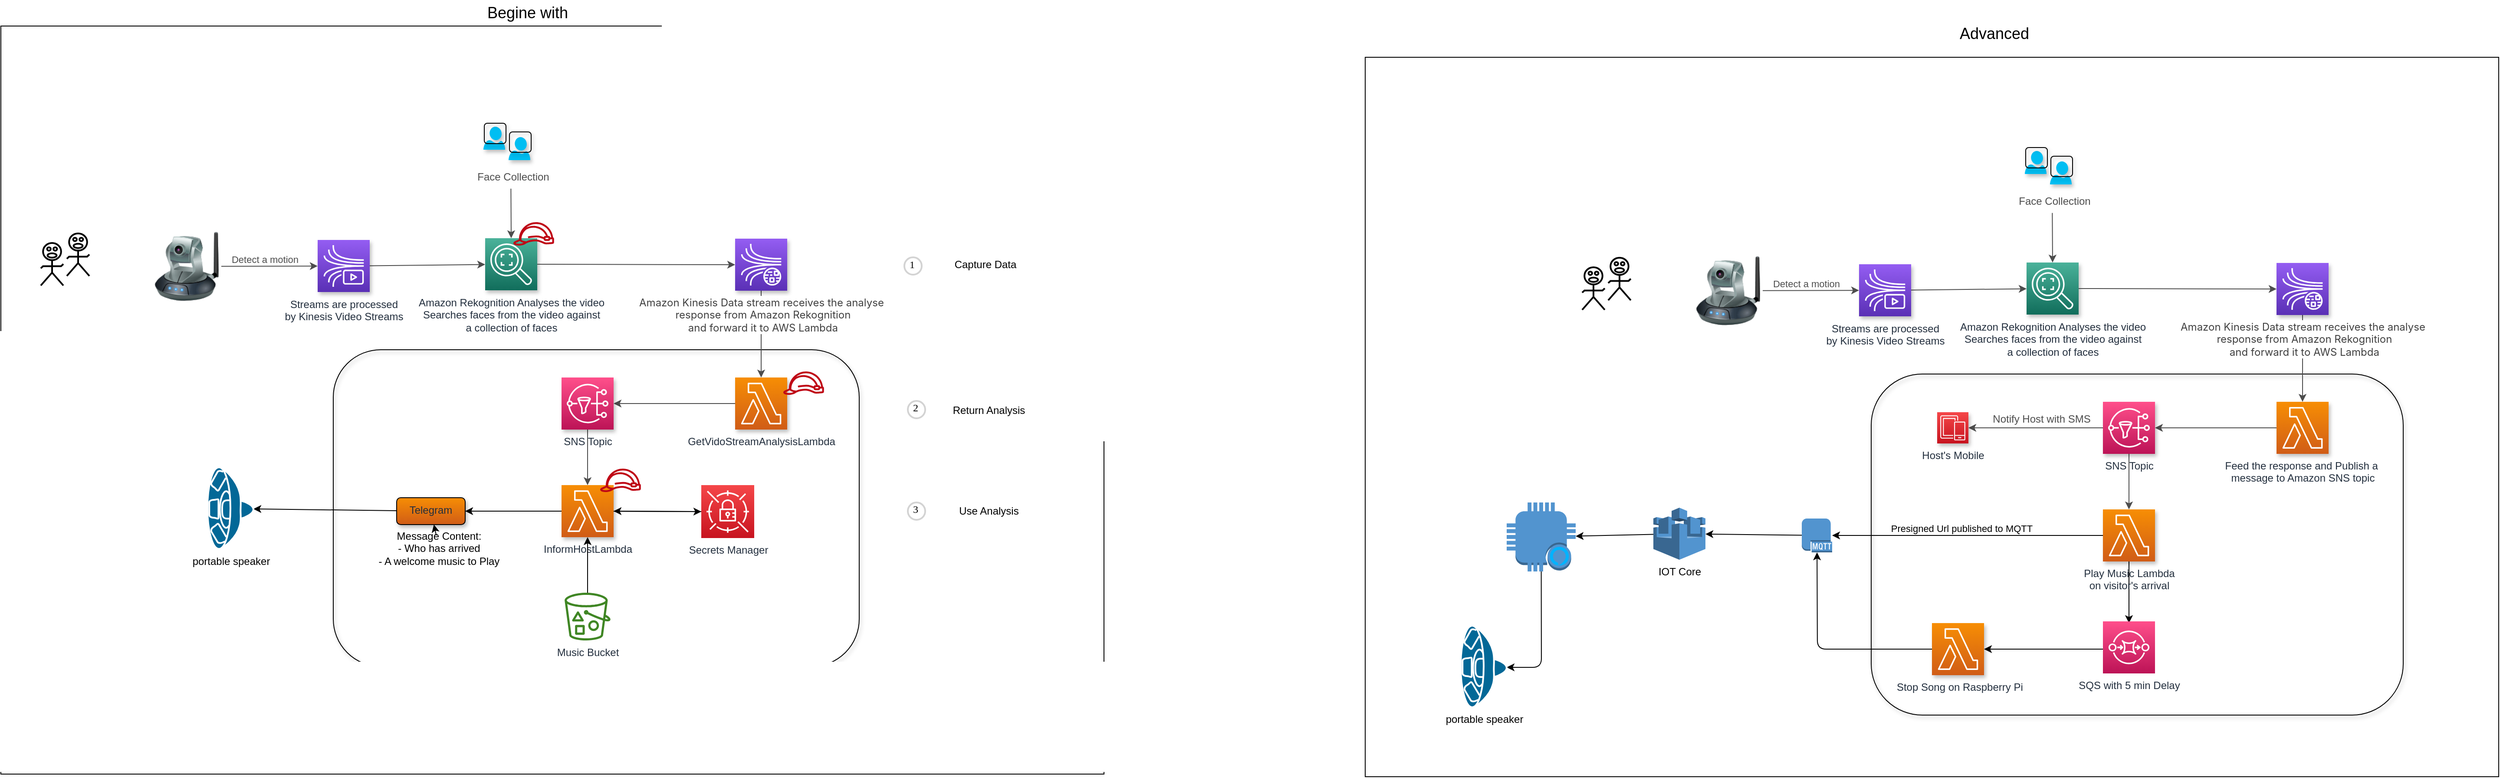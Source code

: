 <mxfile>
    <diagram id="85z3eVl9Vo_y6v-1HVug" name="Page-1">
        <mxGraphModel dx="3807" dy="1510" grid="0" gridSize="10" guides="1" tooltips="1" connect="1" arrows="1" fold="1" page="0" pageScale="1" pageWidth="827" pageHeight="1169" background="#ffffff" math="0" shadow="0">
            <root>
                <mxCell id="0"/>
                <mxCell id="1" parent="0"/>
                <mxCell id="114" value="" style="whiteSpace=wrap;html=1;strokeColor=#000000;fontColor=none;fillColor=none;" parent="1" vertex="1">
                    <mxGeometry x="1558" y="-86" width="1306" height="829" as="geometry"/>
                </mxCell>
                <mxCell id="113" value="" style="whiteSpace=wrap;html=1;strokeColor=#000000;fontColor=none;fillColor=none;" parent="1" vertex="1">
                    <mxGeometry x="-14" y="-122" width="1271" height="862" as="geometry"/>
                </mxCell>
                <mxCell id="32" value="" style="whiteSpace=wrap;html=1;rounded=1;shadow=1;labelBackgroundColor=none;sketch=0;strokeColor=#000000;fontSize=12;fontColor=#000000;fillColor=none;" parent="1" vertex="1">
                    <mxGeometry x="369" y="251" width="606" height="365" as="geometry"/>
                </mxCell>
                <mxCell id="19" style="edgeStyle=none;html=1;strokeColor=#4D4D4D;" parent="1" source="2" target="6" edge="1">
                    <mxGeometry relative="1" as="geometry"/>
                </mxCell>
                <mxCell id="26" value="&lt;font color=&quot;#4d4d4d&quot;&gt;Detect a motion&lt;/font&gt;" style="edgeLabel;html=1;align=center;verticalAlign=middle;resizable=0;points=[];labelBackgroundColor=none;" parent="19" vertex="1" connectable="0">
                    <mxGeometry x="-0.321" y="-2" relative="1" as="geometry">
                        <mxPoint x="12" y="-10" as="offset"/>
                    </mxGeometry>
                </mxCell>
                <mxCell id="2" value="" style="image;html=1;image=img/lib/clip_art/networking/Ip_Camera_128x128.png;direction=east;flipV=0;flipH=0;" parent="1" vertex="1">
                    <mxGeometry x="160" y="115" width="80" height="80" as="geometry"/>
                </mxCell>
                <mxCell id="3" value="" style="verticalLabelPosition=bottom;html=1;verticalAlign=top;strokeWidth=2;shape=mxgraph.lean_mapping.verbal;pointerEvents=1;fillColor=none;strokeColor=#000000;" parent="1" vertex="1">
                    <mxGeometry x="62" y="117" width="26" height="49" as="geometry"/>
                </mxCell>
                <mxCell id="4" value="" style="verticalLabelPosition=bottom;html=1;verticalAlign=top;strokeWidth=2;shape=mxgraph.lean_mapping.verbal;pointerEvents=1;fillColor=none;strokeColor=#000000;" parent="1" vertex="1">
                    <mxGeometry x="32" y="128" width="26" height="49" as="geometry"/>
                </mxCell>
                <mxCell id="20" style="edgeStyle=none;html=1;strokeColor=#4D4D4D;" parent="1" source="6" target="7" edge="1">
                    <mxGeometry relative="1" as="geometry"/>
                </mxCell>
                <mxCell id="6" value="Streams are processed&lt;br&gt;by Kinesis Video Streams" style="points=[[0,0,0],[0.25,0,0],[0.5,0,0],[0.75,0,0],[1,0,0],[0,1,0],[0.25,1,0],[0.5,1,0],[0.75,1,0],[1,1,0],[0,0.25,0],[0,0.5,0],[0,0.75,0],[1,0.25,0],[1,0.5,0],[1,0.75,0]];outlineConnect=0;fontColor=#232F3E;gradientColor=#945DF2;gradientDirection=north;fillColor=#5A30B5;strokeColor=#ffffff;dashed=0;verticalLabelPosition=bottom;verticalAlign=top;align=center;html=1;fontSize=12;fontStyle=0;aspect=fixed;shape=mxgraph.aws4.resourceIcon;resIcon=mxgraph.aws4.kinesis_video_streams;shadow=1;" parent="1" vertex="1">
                    <mxGeometry x="351" y="124.5" width="60" height="60" as="geometry"/>
                </mxCell>
                <mxCell id="21" style="edgeStyle=none;html=1;strokeColor=#4D4D4D;exitX=0.477;exitY=1.013;exitDx=0;exitDy=0;exitPerimeter=0;entryX=0.5;entryY=0;entryDx=0;entryDy=0;entryPerimeter=0;" parent="1" source="27" target="7" edge="1">
                    <mxGeometry relative="1" as="geometry">
                        <mxPoint x="641.674" y="154.5" as="targetPoint"/>
                    </mxGeometry>
                </mxCell>
                <mxCell id="7" value="Amazon Rekognition Analyses the video&lt;br&gt;Searches faces from the video against&lt;br&gt;a collection of faces" style="sketch=0;points=[[0,0,0],[0.25,0,0],[0.5,0,0],[0.75,0,0],[1,0,0],[0,1,0],[0.25,1,0],[0.5,1,0],[0.75,1,0],[1,1,0],[0,0.25,0],[0,0.5,0],[0,0.75,0],[1,0.25,0],[1,0.5,0],[1,0.75,0]];outlineConnect=0;fontColor=#232F3E;gradientColor=#4AB29A;gradientDirection=north;fillColor=#116D5B;strokeColor=#ffffff;dashed=0;verticalLabelPosition=bottom;verticalAlign=top;align=center;html=1;fontSize=12;fontStyle=0;aspect=fixed;shape=mxgraph.aws4.resourceIcon;resIcon=mxgraph.aws4.rekognition_2;shadow=1;" parent="1" vertex="1">
                    <mxGeometry x="544" y="122.5" width="60" height="60" as="geometry"/>
                </mxCell>
                <mxCell id="9" value="" style="verticalLabelPosition=bottom;html=1;verticalAlign=top;align=center;strokeColor=none;fillColor=#00BEF2;shape=mxgraph.azure.user;shadow=1;sketch=0;" parent="1" vertex="1">
                    <mxGeometry x="542" y="-6" width="25" height="26.5" as="geometry"/>
                </mxCell>
                <mxCell id="11" value="" style="verticalLabelPosition=bottom;html=1;verticalAlign=top;align=center;strokeColor=none;fillColor=#00BEF2;shape=mxgraph.azure.user;shadow=1;sketch=0;" parent="1" vertex="1">
                    <mxGeometry x="571" y="6" width="25" height="26.5" as="geometry"/>
                </mxCell>
                <mxCell id="12" value="" style="whiteSpace=wrap;html=1;shadow=1;sketch=0;strokeColor=#000000;fillColor=none;rounded=1;" parent="1" vertex="1">
                    <mxGeometry x="543" y="-10" width="25" height="23.5" as="geometry"/>
                </mxCell>
                <mxCell id="13" value="" style="whiteSpace=wrap;html=1;shadow=1;sketch=0;strokeColor=#000000;fillColor=none;rounded=1;" parent="1" vertex="1">
                    <mxGeometry x="572" width="25" height="23.5" as="geometry"/>
                </mxCell>
                <mxCell id="23" style="edgeStyle=none;html=1;strokeColor=#4D4D4D;" parent="1" source="14" target="15" edge="1">
                    <mxGeometry relative="1" as="geometry"/>
                </mxCell>
                <mxCell id="14" value="&lt;span style=&quot;color: rgb(64, 64, 64); font-family: -apple-system, &amp;quot;system-ui&amp;quot;, &amp;quot;Segoe UI&amp;quot;, Roboto, Oxygen-Sans, Ubuntu, Cantarell, &amp;quot;Helvetica Neue&amp;quot;, sans-serif; text-align: start; background-color: rgb(255, 255, 255);&quot;&gt;&lt;font style=&quot;font-size: 12px;&quot;&gt;Amazon Kinesis Data stream receives the analyse&lt;br&gt;&amp;nbsp;response from Amazon Rekognition&lt;br&gt;&amp;nbsp;and forward it to AWS Lambda&lt;/font&gt;&lt;/span&gt;" style="sketch=0;points=[[0,0,0],[0.25,0,0],[0.5,0,0],[0.75,0,0],[1,0,0],[0,1,0],[0.25,1,0],[0.5,1,0],[0.75,1,0],[1,1,0],[0,0.25,0],[0,0.5,0],[0,0.75,0],[1,0.25,0],[1,0.5,0],[1,0.75,0]];outlineConnect=0;fontColor=#232F3E;gradientColor=#945DF2;gradientDirection=north;fillColor=#5A30B5;strokeColor=#ffffff;dashed=0;verticalLabelPosition=bottom;verticalAlign=top;align=center;html=1;fontSize=12;fontStyle=0;aspect=fixed;shape=mxgraph.aws4.resourceIcon;resIcon=mxgraph.aws4.kinesis_data_streams;rounded=1;shadow=1;" parent="1" vertex="1">
                    <mxGeometry x="832" y="123" width="60" height="60" as="geometry"/>
                </mxCell>
                <mxCell id="24" style="edgeStyle=none;html=1;entryX=1;entryY=0.5;entryDx=0;entryDy=0;entryPerimeter=0;strokeColor=#4D4D4D;" parent="1" source="15" target="16" edge="1">
                    <mxGeometry relative="1" as="geometry"/>
                </mxCell>
                <mxCell id="15" value="GetVidoStreamAnalysisLambda" style="sketch=0;points=[[0,0,0],[0.25,0,0],[0.5,0,0],[0.75,0,0],[1,0,0],[0,1,0],[0.25,1,0],[0.5,1,0],[0.75,1,0],[1,1,0],[0,0.25,0],[0,0.5,0],[0,0.75,0],[1,0.25,0],[1,0.5,0],[1,0.75,0]];outlineConnect=0;fontColor=#232F3E;gradientColor=#F78E04;gradientDirection=north;fillColor=#D05C17;strokeColor=#ffffff;dashed=0;verticalLabelPosition=bottom;verticalAlign=top;align=center;html=1;fontSize=12;fontStyle=0;aspect=fixed;shape=mxgraph.aws4.resourceIcon;resIcon=mxgraph.aws4.lambda;rounded=1;shadow=1;" parent="1" vertex="1">
                    <mxGeometry x="832" y="283" width="60" height="60" as="geometry"/>
                </mxCell>
                <mxCell id="30" style="edgeStyle=none;html=1;entryX=0.5;entryY=0;entryDx=0;entryDy=0;entryPerimeter=0;strokeColor=#4D4D4D;fontSize=12;fontColor=#4D4D4D;" parent="1" source="16" target="29" edge="1">
                    <mxGeometry relative="1" as="geometry"/>
                </mxCell>
                <mxCell id="16" value="SNS Topic" style="sketch=0;points=[[0,0,0],[0.25,0,0],[0.5,0,0],[0.75,0,0],[1,0,0],[0,1,0],[0.25,1,0],[0.5,1,0],[0.75,1,0],[1,1,0],[0,0.25,0],[0,0.5,0],[0,0.75,0],[1,0.25,0],[1,0.5,0],[1,0.75,0]];outlineConnect=0;fontColor=#232F3E;gradientColor=#FF4F8B;gradientDirection=north;fillColor=#BC1356;strokeColor=#ffffff;dashed=0;verticalLabelPosition=bottom;verticalAlign=top;align=center;html=1;fontSize=12;fontStyle=0;aspect=fixed;shape=mxgraph.aws4.resourceIcon;resIcon=mxgraph.aws4.sns;rounded=1;shadow=1;" parent="1" vertex="1">
                    <mxGeometry x="632" y="283" width="60" height="60" as="geometry"/>
                </mxCell>
                <mxCell id="22" style="edgeStyle=none;html=1;strokeColor=#4D4D4D;entryX=0;entryY=0.5;entryDx=0;entryDy=0;entryPerimeter=0;exitX=1;exitY=0.5;exitDx=0;exitDy=0;exitPerimeter=0;" parent="1" source="7" target="14" edge="1">
                    <mxGeometry relative="1" as="geometry">
                        <mxPoint x="819.674" y="154.5" as="targetPoint"/>
                        <mxPoint x="726" y="154.5" as="sourcePoint"/>
                    </mxGeometry>
                </mxCell>
                <mxCell id="27" value="Face Collection" style="text;html=1;align=center;verticalAlign=middle;resizable=0;points=[];autosize=1;strokeColor=none;fillColor=none;fontColor=#4D4D4D;" parent="1" vertex="1">
                    <mxGeometry x="525.5" y="39" width="101" height="26" as="geometry"/>
                </mxCell>
                <mxCell id="96" value="" style="edgeStyle=none;html=1;strokeColor=#000000;" parent="1" source="29" target="95" edge="1">
                    <mxGeometry relative="1" as="geometry"/>
                </mxCell>
                <mxCell id="99" style="edgeStyle=none;html=1;entryX=0;entryY=0.5;entryDx=0;entryDy=0;entryPerimeter=0;strokeColor=#000000;fontColor=none;noLabel=1;" parent="1" source="29" target="98" edge="1">
                    <mxGeometry relative="1" as="geometry"/>
                </mxCell>
                <mxCell id="29" value="InformHostLambda" style="sketch=0;points=[[0,0,0],[0.25,0,0],[0.5,0,0],[0.75,0,0],[1,0,0],[0,1,0],[0.25,1,0],[0.5,1,0],[0.75,1,0],[1,1,0],[0,0.25,0],[0,0.5,0],[0,0.75,0],[1,0.25,0],[1,0.5,0],[1,0.75,0]];outlineConnect=0;fontColor=#232F3E;gradientColor=#F78E04;gradientDirection=north;fillColor=#D05C17;strokeColor=#ffffff;dashed=0;verticalLabelPosition=bottom;verticalAlign=top;align=center;html=1;fontSize=12;fontStyle=0;aspect=fixed;shape=mxgraph.aws4.resourceIcon;resIcon=mxgraph.aws4.lambda;rounded=1;shadow=1;" parent="1" vertex="1">
                    <mxGeometry x="632" y="407" width="60" height="60" as="geometry"/>
                </mxCell>
                <mxCell id="45" value="" style="whiteSpace=wrap;html=1;rounded=1;shadow=1;labelBackgroundColor=none;sketch=0;strokeColor=#000000;fontSize=12;fontColor=#000000;fillColor=none;" parent="1" vertex="1">
                    <mxGeometry x="2141" y="279" width="613" height="393" as="geometry"/>
                </mxCell>
                <mxCell id="46" style="edgeStyle=none;html=1;strokeColor=#4D4D4D;" parent="1" source="48" target="52" edge="1">
                    <mxGeometry relative="1" as="geometry"/>
                </mxCell>
                <mxCell id="47" value="&lt;font color=&quot;#4d4d4d&quot;&gt;Detect a motion&lt;/font&gt;" style="edgeLabel;html=1;align=center;verticalAlign=middle;resizable=0;points=[];labelBackgroundColor=none;" parent="46" vertex="1" connectable="0">
                    <mxGeometry x="-0.321" y="-2" relative="1" as="geometry">
                        <mxPoint x="12" y="-10" as="offset"/>
                    </mxGeometry>
                </mxCell>
                <mxCell id="48" value="" style="image;html=1;image=img/lib/clip_art/networking/Ip_Camera_128x128.png;direction=east;flipV=0;flipH=0;" parent="1" vertex="1">
                    <mxGeometry x="1936" y="143" width="80" height="80" as="geometry"/>
                </mxCell>
                <mxCell id="49" value="" style="verticalLabelPosition=bottom;html=1;verticalAlign=top;strokeWidth=2;shape=mxgraph.lean_mapping.verbal;pointerEvents=1;fillColor=none;strokeColor=#000000;" parent="1" vertex="1">
                    <mxGeometry x="1838" y="145" width="26" height="49" as="geometry"/>
                </mxCell>
                <mxCell id="50" value="" style="verticalLabelPosition=bottom;html=1;verticalAlign=top;strokeWidth=2;shape=mxgraph.lean_mapping.verbal;pointerEvents=1;fillColor=none;strokeColor=#000000;" parent="1" vertex="1">
                    <mxGeometry x="1808" y="156" width="26" height="49" as="geometry"/>
                </mxCell>
                <mxCell id="51" style="edgeStyle=none;html=1;strokeColor=#4D4D4D;" parent="1" source="52" target="54" edge="1">
                    <mxGeometry relative="1" as="geometry"/>
                </mxCell>
                <mxCell id="52" value="Streams are processed&lt;br&gt;by Kinesis Video Streams" style="points=[[0,0,0],[0.25,0,0],[0.5,0,0],[0.75,0,0],[1,0,0],[0,1,0],[0.25,1,0],[0.5,1,0],[0.75,1,0],[1,1,0],[0,0.25,0],[0,0.5,0],[0,0.75,0],[1,0.25,0],[1,0.5,0],[1,0.75,0]];outlineConnect=0;fontColor=#232F3E;gradientColor=#945DF2;gradientDirection=north;fillColor=#5A30B5;strokeColor=#ffffff;dashed=0;verticalLabelPosition=bottom;verticalAlign=top;align=center;html=1;fontSize=12;fontStyle=0;aspect=fixed;shape=mxgraph.aws4.resourceIcon;resIcon=mxgraph.aws4.kinesis_video_streams;shadow=1;" parent="1" vertex="1">
                    <mxGeometry x="2127" y="152.5" width="60" height="60" as="geometry"/>
                </mxCell>
                <mxCell id="53" style="edgeStyle=none;html=1;strokeColor=#4D4D4D;exitX=0.477;exitY=1.013;exitDx=0;exitDy=0;exitPerimeter=0;entryX=0.5;entryY=0;entryDx=0;entryDy=0;entryPerimeter=0;" parent="1" source="70" target="54" edge="1">
                    <mxGeometry relative="1" as="geometry">
                        <mxPoint x="2417.674" y="182.5" as="targetPoint"/>
                    </mxGeometry>
                </mxCell>
                <mxCell id="54" value="Amazon Rekognition Analyses the video&lt;br&gt;Searches faces from the video against&lt;br&gt;a collection of faces" style="sketch=0;points=[[0,0,0],[0.25,0,0],[0.5,0,0],[0.75,0,0],[1,0,0],[0,1,0],[0.25,1,0],[0.5,1,0],[0.75,1,0],[1,1,0],[0,0.25,0],[0,0.5,0],[0,0.75,0],[1,0.25,0],[1,0.5,0],[1,0.75,0]];outlineConnect=0;fontColor=#232F3E;gradientColor=#4AB29A;gradientDirection=north;fillColor=#116D5B;strokeColor=#ffffff;dashed=0;verticalLabelPosition=bottom;verticalAlign=top;align=center;html=1;fontSize=12;fontStyle=0;aspect=fixed;shape=mxgraph.aws4.resourceIcon;resIcon=mxgraph.aws4.rekognition_2;shadow=1;" parent="1" vertex="1">
                    <mxGeometry x="2320" y="150.5" width="60" height="60" as="geometry"/>
                </mxCell>
                <mxCell id="55" value="" style="verticalLabelPosition=bottom;html=1;verticalAlign=top;align=center;strokeColor=none;fillColor=#00BEF2;shape=mxgraph.azure.user;shadow=1;sketch=0;" parent="1" vertex="1">
                    <mxGeometry x="2318" y="22" width="25" height="26.5" as="geometry"/>
                </mxCell>
                <mxCell id="56" value="" style="verticalLabelPosition=bottom;html=1;verticalAlign=top;align=center;strokeColor=none;fillColor=#00BEF2;shape=mxgraph.azure.user;shadow=1;sketch=0;" parent="1" vertex="1">
                    <mxGeometry x="2347" y="34" width="25" height="26.5" as="geometry"/>
                </mxCell>
                <mxCell id="57" value="" style="whiteSpace=wrap;html=1;shadow=1;sketch=0;strokeColor=#000000;fillColor=none;rounded=1;" parent="1" vertex="1">
                    <mxGeometry x="2319" y="18" width="25" height="23.5" as="geometry"/>
                </mxCell>
                <mxCell id="58" value="" style="whiteSpace=wrap;html=1;shadow=1;sketch=0;strokeColor=#000000;fillColor=none;rounded=1;" parent="1" vertex="1">
                    <mxGeometry x="2348" y="28" width="25" height="23.5" as="geometry"/>
                </mxCell>
                <mxCell id="59" style="edgeStyle=none;html=1;strokeColor=#4D4D4D;" parent="1" source="60" target="62" edge="1">
                    <mxGeometry relative="1" as="geometry"/>
                </mxCell>
                <mxCell id="60" value="&lt;span style=&quot;color: rgb(64, 64, 64); font-family: -apple-system, &amp;quot;system-ui&amp;quot;, &amp;quot;Segoe UI&amp;quot;, Roboto, Oxygen-Sans, Ubuntu, Cantarell, &amp;quot;Helvetica Neue&amp;quot;, sans-serif; text-align: start; background-color: rgb(255, 255, 255);&quot;&gt;&lt;font style=&quot;font-size: 12px;&quot;&gt;Amazon Kinesis Data stream receives the analyse&lt;br&gt;&amp;nbsp;response from Amazon Rekognition&lt;br&gt;&amp;nbsp;and forward it to AWS Lambda&lt;/font&gt;&lt;/span&gt;" style="sketch=0;points=[[0,0,0],[0.25,0,0],[0.5,0,0],[0.75,0,0],[1,0,0],[0,1,0],[0.25,1,0],[0.5,1,0],[0.75,1,0],[1,1,0],[0,0.25,0],[0,0.5,0],[0,0.75,0],[1,0.25,0],[1,0.5,0],[1,0.75,0]];outlineConnect=0;fontColor=#232F3E;gradientColor=#945DF2;gradientDirection=north;fillColor=#5A30B5;strokeColor=#ffffff;dashed=0;verticalLabelPosition=bottom;verticalAlign=top;align=center;html=1;fontSize=12;fontStyle=0;aspect=fixed;shape=mxgraph.aws4.resourceIcon;resIcon=mxgraph.aws4.kinesis_data_streams;rounded=1;shadow=1;" parent="1" vertex="1">
                    <mxGeometry x="2608" y="151" width="60" height="60" as="geometry"/>
                </mxCell>
                <mxCell id="61" style="edgeStyle=none;html=1;entryX=1;entryY=0.5;entryDx=0;entryDy=0;entryPerimeter=0;strokeColor=#4D4D4D;" parent="1" source="62" target="66" edge="1">
                    <mxGeometry relative="1" as="geometry"/>
                </mxCell>
                <mxCell id="62" value="Feed the response and Publish a&amp;nbsp;&lt;br&gt;message to Amazon SNS topic" style="sketch=0;points=[[0,0,0],[0.25,0,0],[0.5,0,0],[0.75,0,0],[1,0,0],[0,1,0],[0.25,1,0],[0.5,1,0],[0.75,1,0],[1,1,0],[0,0.25,0],[0,0.5,0],[0,0.75,0],[1,0.25,0],[1,0.5,0],[1,0.75,0]];outlineConnect=0;fontColor=#232F3E;gradientColor=#F78E04;gradientDirection=north;fillColor=#D05C17;strokeColor=#ffffff;dashed=0;verticalLabelPosition=bottom;verticalAlign=top;align=center;html=1;fontSize=12;fontStyle=0;aspect=fixed;shape=mxgraph.aws4.resourceIcon;resIcon=mxgraph.aws4.lambda;rounded=1;shadow=1;" parent="1" vertex="1">
                    <mxGeometry x="2608" y="311" width="60" height="60" as="geometry"/>
                </mxCell>
                <mxCell id="63" style="edgeStyle=none;html=1;strokeColor=#4D4D4D;entryX=1;entryY=0.5;entryDx=0;entryDy=0;entryPerimeter=0;" parent="1" source="66" target="67" edge="1">
                    <mxGeometry relative="1" as="geometry">
                        <mxPoint x="2281.674" y="341" as="targetPoint"/>
                    </mxGeometry>
                </mxCell>
                <mxCell id="64" value="Notify Host with SMS" style="edgeLabel;html=1;align=center;verticalAlign=middle;resizable=0;points=[];fontSize=12;fontColor=#4D4D4D;labelBackgroundColor=none;" parent="63" vertex="1" connectable="0">
                    <mxGeometry x="0.203" y="-3" relative="1" as="geometry">
                        <mxPoint x="22" y="-7" as="offset"/>
                    </mxGeometry>
                </mxCell>
                <mxCell id="65" style="edgeStyle=none;html=1;entryX=0.5;entryY=0;entryDx=0;entryDy=0;entryPerimeter=0;strokeColor=#4D4D4D;fontSize=12;fontColor=#4D4D4D;" parent="1" source="66" target="74" edge="1">
                    <mxGeometry relative="1" as="geometry"/>
                </mxCell>
                <mxCell id="66" value="SNS Topic" style="sketch=0;points=[[0,0,0],[0.25,0,0],[0.5,0,0],[0.75,0,0],[1,0,0],[0,1,0],[0.25,1,0],[0.5,1,0],[0.75,1,0],[1,1,0],[0,0.25,0],[0,0.5,0],[0,0.75,0],[1,0.25,0],[1,0.5,0],[1,0.75,0]];outlineConnect=0;fontColor=#232F3E;gradientColor=#FF4F8B;gradientDirection=north;fillColor=#BC1356;strokeColor=#ffffff;dashed=0;verticalLabelPosition=bottom;verticalAlign=top;align=center;html=1;fontSize=12;fontStyle=0;aspect=fixed;shape=mxgraph.aws4.resourceIcon;resIcon=mxgraph.aws4.sns;rounded=1;shadow=1;" parent="1" vertex="1">
                    <mxGeometry x="2408" y="311" width="60" height="60" as="geometry"/>
                </mxCell>
                <mxCell id="67" value="Host's Mobile" style="sketch=0;points=[[0,0,0],[0.25,0,0],[0.5,0,0],[0.75,0,0],[1,0,0],[0,1,0],[0.25,1,0],[0.5,1,0],[0.75,1,0],[1,1,0],[0,0.25,0],[0,0.5,0],[0,0.75,0],[1,0.25,0],[1,0.5,0],[1,0.75,0]];outlineConnect=0;fontColor=#232F3E;gradientColor=#F54749;gradientDirection=north;fillColor=#C7131F;strokeColor=#ffffff;dashed=0;verticalLabelPosition=bottom;verticalAlign=top;align=center;html=1;fontSize=12;fontStyle=0;aspect=fixed;shape=mxgraph.aws4.resourceIcon;resIcon=mxgraph.aws4.mobile;rounded=1;shadow=1;" parent="1" vertex="1">
                    <mxGeometry x="2217" y="323" width="36" height="36" as="geometry"/>
                </mxCell>
                <mxCell id="69" style="edgeStyle=none;html=1;strokeColor=#4D4D4D;entryX=0;entryY=0.5;entryDx=0;entryDy=0;entryPerimeter=0;exitX=1;exitY=0.5;exitDx=0;exitDy=0;exitPerimeter=0;" parent="1" source="54" target="60" edge="1">
                    <mxGeometry relative="1" as="geometry">
                        <mxPoint x="2595.674" y="182.5" as="targetPoint"/>
                        <mxPoint x="2502" y="182.5" as="sourcePoint"/>
                    </mxGeometry>
                </mxCell>
                <mxCell id="70" value="Face Collection" style="text;html=1;align=center;verticalAlign=middle;resizable=0;points=[];autosize=1;strokeColor=none;fillColor=none;fontColor=#4D4D4D;" parent="1" vertex="1">
                    <mxGeometry x="2301.5" y="67" width="101" height="26" as="geometry"/>
                </mxCell>
                <mxCell id="73" style="edgeStyle=none;html=1;entryX=0.5;entryY=0;entryDx=0;entryDy=0;entryPerimeter=0;strokeColor=#000000;" parent="1" source="74" edge="1">
                    <mxGeometry relative="1" as="geometry">
                        <mxPoint x="2438" y="566" as="targetPoint"/>
                    </mxGeometry>
                </mxCell>
                <mxCell id="85" style="edgeStyle=none;html=1;labelBackgroundColor=none;strokeColor=#000000;fontColor=none;" parent="1" source="74" target="80" edge="1">
                    <mxGeometry relative="1" as="geometry"/>
                </mxCell>
                <mxCell id="87" value="Presigned Url published to MQTT" style="edgeLabel;html=1;align=center;verticalAlign=middle;resizable=0;points=[];fontColor=none;labelBackgroundColor=none;" parent="85" vertex="1" connectable="0">
                    <mxGeometry x="0.121" y="-1" relative="1" as="geometry">
                        <mxPoint x="12" y="-7" as="offset"/>
                    </mxGeometry>
                </mxCell>
                <mxCell id="74" value="Play Music Lambda&lt;br&gt;on visitor's arrival" style="sketch=0;points=[[0,0,0],[0.25,0,0],[0.5,0,0],[0.75,0,0],[1,0,0],[0,1,0],[0.25,1,0],[0.5,1,0],[0.75,1,0],[1,1,0],[0,0.25,0],[0,0.5,0],[0,0.75,0],[1,0.25,0],[1,0.5,0],[1,0.75,0]];outlineConnect=0;fontColor=#232F3E;gradientColor=#F78E04;gradientDirection=north;fillColor=#D05C17;strokeColor=#ffffff;dashed=0;verticalLabelPosition=bottom;verticalAlign=top;align=center;html=1;fontSize=12;fontStyle=0;aspect=fixed;shape=mxgraph.aws4.resourceIcon;resIcon=mxgraph.aws4.lambda;rounded=1;shadow=1;" parent="1" vertex="1">
                    <mxGeometry x="2408" y="435" width="60" height="60" as="geometry"/>
                </mxCell>
                <mxCell id="76" style="edgeStyle=none;html=1;entryX=1;entryY=0.5;entryDx=0;entryDy=0;entryPerimeter=0;strokeColor=#000000;" parent="1" target="78" edge="1">
                    <mxGeometry relative="1" as="geometry">
                        <mxPoint x="2408" y="596" as="sourcePoint"/>
                    </mxGeometry>
                </mxCell>
                <mxCell id="88" style="edgeStyle=none;html=1;labelBackgroundColor=none;strokeColor=#000000;fontColor=none;" parent="1" source="78" target="80" edge="1">
                    <mxGeometry relative="1" as="geometry">
                        <Array as="points">
                            <mxPoint x="2079" y="596"/>
                        </Array>
                    </mxGeometry>
                </mxCell>
                <mxCell id="78" value="&amp;nbsp;Stop Song on Raspberry Pi" style="sketch=0;points=[[0,0,0],[0.25,0,0],[0.5,0,0],[0.75,0,0],[1,0,0],[0,1,0],[0.25,1,0],[0.5,1,0],[0.75,1,0],[1,1,0],[0,0.25,0],[0,0.5,0],[0,0.75,0],[1,0.25,0],[1,0.5,0],[1,0.75,0]];outlineConnect=0;fontColor=#232F3E;gradientColor=#F78E04;gradientDirection=north;fillColor=#D05C17;strokeColor=#ffffff;dashed=0;verticalLabelPosition=bottom;verticalAlign=top;align=center;html=1;fontSize=12;fontStyle=0;aspect=fixed;shape=mxgraph.aws4.resourceIcon;resIcon=mxgraph.aws4.lambda;rounded=1;shadow=1;" parent="1" vertex="1">
                    <mxGeometry x="2211" y="566" width="60" height="60" as="geometry"/>
                </mxCell>
                <mxCell id="79" value="SQS with 5 min Delay" style="sketch=0;points=[[0,0,0],[0.25,0,0],[0.5,0,0],[0.75,0,0],[1,0,0],[0,1,0],[0.25,1,0],[0.5,1,0],[0.75,1,0],[1,1,0],[0,0.25,0],[0,0.5,0],[0,0.75,0],[1,0.25,0],[1,0.5,0],[1,0.75,0]];outlineConnect=0;fontColor=#232F3E;gradientColor=#FF4F8B;gradientDirection=north;fillColor=#BC1356;strokeColor=#ffffff;dashed=0;verticalLabelPosition=bottom;verticalAlign=top;align=center;html=1;fontSize=12;fontStyle=0;aspect=fixed;shape=mxgraph.aws4.resourceIcon;resIcon=mxgraph.aws4.sqs;labelBackgroundColor=none;" parent="1" vertex="1">
                    <mxGeometry x="2408" y="564" width="60" height="60" as="geometry"/>
                </mxCell>
                <mxCell id="120" style="edgeStyle=none;html=1;strokeColor=#000000;" parent="1" source="81" target="119" edge="1">
                    <mxGeometry relative="1" as="geometry"/>
                </mxCell>
                <mxCell id="81" value="IOT Core" style="outlineConnect=0;dashed=0;verticalLabelPosition=bottom;verticalAlign=top;align=center;html=1;shape=mxgraph.aws3.aws_iot;fillColor=#5294CF;gradientColor=none;labelBackgroundColor=none;fontColor=none;" parent="1" vertex="1">
                    <mxGeometry x="1890" y="433" width="60" height="60" as="geometry"/>
                </mxCell>
                <mxCell id="118" style="edgeStyle=none;html=1;strokeColor=#000000;" parent="1" source="80" target="81" edge="1">
                    <mxGeometry relative="1" as="geometry"/>
                </mxCell>
                <mxCell id="80" value="" style="outlineConnect=0;dashed=0;verticalLabelPosition=bottom;verticalAlign=top;align=center;html=1;shape=mxgraph.aws3.mqtt_protocol;fillColor=#5294CF;gradientColor=none;labelBackgroundColor=none;fontColor=none;" parent="1" vertex="1">
                    <mxGeometry x="2061" y="445.5" width="35" height="39" as="geometry"/>
                </mxCell>
                <mxCell id="112" style="edgeStyle=none;html=1;entryX=0;entryY=0.51;entryDx=0;entryDy=0;entryPerimeter=0;strokeColor=#000000;fontColor=none;" parent="1" source="95" target="111" edge="1">
                    <mxGeometry relative="1" as="geometry"/>
                </mxCell>
                <mxCell id="95" value="Telegram" style="whiteSpace=wrap;html=1;verticalAlign=top;fillColor=#D05C17;strokeColor=#000000;fontColor=#232F3E;sketch=0;gradientColor=#F78E04;gradientDirection=north;dashed=0;fontStyle=0;rounded=1;shadow=1;" parent="1" vertex="1">
                    <mxGeometry x="442" y="421.5" width="79" height="31" as="geometry"/>
                </mxCell>
                <mxCell id="123" value="" style="edgeStyle=none;html=1;" parent="1" source="97" target="95" edge="1">
                    <mxGeometry relative="1" as="geometry"/>
                </mxCell>
                <mxCell id="97" value="Message Content:&lt;br&gt;- Who has arrived&lt;br&gt;- A welcome music to Play" style="text;strokeColor=none;align=center;fillColor=none;html=1;verticalAlign=middle;whiteSpace=wrap;rounded=0;fontColor=#000000;" parent="1" vertex="1">
                    <mxGeometry x="408" y="465" width="166" height="30" as="geometry"/>
                </mxCell>
                <mxCell id="100" style="edgeStyle=none;html=1;exitX=0;exitY=0.5;exitDx=0;exitDy=0;exitPerimeter=0;entryX=1;entryY=0.5;entryDx=0;entryDy=0;entryPerimeter=0;strokeColor=#000000;fontColor=none;" parent="1" source="98" target="29" edge="1">
                    <mxGeometry relative="1" as="geometry"/>
                </mxCell>
                <mxCell id="98" value="Secrets Manager" style="sketch=0;points=[[0,0,0],[0.25,0,0],[0.5,0,0],[0.75,0,0],[1,0,0],[0,1,0],[0.25,1,0],[0.5,1,0],[0.75,1,0],[1,1,0],[0,0.25,0],[0,0.5,0],[0,0.75,0],[1,0.25,0],[1,0.5,0],[1,0.75,0]];outlineConnect=0;fontColor=#232F3E;gradientColor=#F54749;gradientDirection=north;fillColor=#C7131F;strokeColor=#ffffff;dashed=0;verticalLabelPosition=bottom;verticalAlign=top;align=center;html=1;fontSize=12;fontStyle=0;aspect=fixed;shape=mxgraph.aws4.resourceIcon;resIcon=mxgraph.aws4.secrets_manager;" parent="1" vertex="1">
                    <mxGeometry x="793" y="407" width="61" height="61" as="geometry"/>
                </mxCell>
                <mxCell id="102" style="edgeStyle=none;html=1;entryX=0.5;entryY=1;entryDx=0;entryDy=0;entryPerimeter=0;strokeColor=#000000;fontColor=none;" parent="1" source="101" target="29" edge="1">
                    <mxGeometry relative="1" as="geometry"/>
                </mxCell>
                <mxCell id="101" value="Music Bucket" style="sketch=0;outlineConnect=0;fontColor=#232F3E;gradientColor=none;fillColor=#3F8624;strokeColor=none;dashed=0;verticalLabelPosition=bottom;verticalAlign=top;align=center;html=1;fontSize=12;fontStyle=0;aspect=fixed;pointerEvents=1;shape=mxgraph.aws4.bucket_with_objects;" parent="1" vertex="1">
                    <mxGeometry x="635.56" y="531" width="52.88" height="55" as="geometry"/>
                </mxCell>
                <mxCell id="103" value="" style="sketch=0;outlineConnect=0;fontColor=#232F3E;gradientColor=none;fillColor=#BF0816;strokeColor=none;dashed=0;verticalLabelPosition=bottom;verticalAlign=top;align=center;html=1;fontSize=12;fontStyle=0;aspect=fixed;pointerEvents=1;shape=mxgraph.aws4.role;" parent="1" vertex="1">
                    <mxGeometry x="887" y="276" width="47.86" height="27" as="geometry"/>
                </mxCell>
                <mxCell id="104" value="" style="sketch=0;outlineConnect=0;fontColor=#232F3E;gradientColor=none;fillColor=#BF0816;strokeColor=none;dashed=0;verticalLabelPosition=bottom;verticalAlign=top;align=center;html=1;fontSize=12;fontStyle=0;aspect=fixed;pointerEvents=1;shape=mxgraph.aws4.role;" parent="1" vertex="1">
                    <mxGeometry x="676" y="388" width="47.86" height="27" as="geometry"/>
                </mxCell>
                <mxCell id="105" value="" style="sketch=0;outlineConnect=0;fontColor=#232F3E;gradientColor=none;fillColor=#BF0816;strokeColor=none;dashed=0;verticalLabelPosition=bottom;verticalAlign=top;align=center;html=1;fontSize=12;fontStyle=0;aspect=fixed;pointerEvents=1;shape=mxgraph.aws4.role;" parent="1" vertex="1">
                    <mxGeometry x="576" y="104" width="47.86" height="27" as="geometry"/>
                </mxCell>
                <mxCell id="106" value="1" style="ellipse;whiteSpace=wrap;html=1;aspect=fixed;strokeWidth=2;fontFamily=Tahoma;spacingBottom=4;spacingRight=2;strokeColor=#d3d3d3;fontColor=none;fillColor=none;" parent="1" vertex="1">
                    <mxGeometry x="1027" y="144.5" width="20" height="20" as="geometry"/>
                </mxCell>
                <mxCell id="109" value="2" style="ellipse;whiteSpace=wrap;html=1;aspect=fixed;strokeWidth=2;fontFamily=Tahoma;spacingBottom=4;spacingRight=2;strokeColor=#d3d3d3;fontColor=none;fillColor=none;" parent="1" vertex="1">
                    <mxGeometry x="1031" y="310" width="20" height="20" as="geometry"/>
                </mxCell>
                <mxCell id="110" value="3" style="ellipse;whiteSpace=wrap;html=1;aspect=fixed;strokeWidth=2;fontFamily=Tahoma;spacingBottom=4;spacingRight=2;strokeColor=#d3d3d3;fontColor=none;fillColor=none;" parent="1" vertex="1">
                    <mxGeometry x="1031" y="427" width="20" height="20" as="geometry"/>
                </mxCell>
                <mxCell id="111" value="portable speaker" style="shape=mxgraph.cisco.computers_and_peripherals.speaker;html=1;pointerEvents=1;dashed=0;fillColor=#036897;strokeColor=#ffffff;strokeWidth=2;verticalLabelPosition=bottom;verticalAlign=top;align=center;outlineConnect=0;fontColor=none;flipH=1;" parent="1" vertex="1">
                    <mxGeometry x="224" y="386.5" width="53" height="94" as="geometry"/>
                </mxCell>
                <mxCell id="115" value="&lt;font style=&quot;font-size: 18px;&quot;&gt;Advanced&lt;/font&gt;" style="text;strokeColor=none;align=center;fillColor=none;html=1;verticalAlign=middle;whiteSpace=wrap;rounded=0;fontColor=none;" parent="1" vertex="1">
                    <mxGeometry x="2253" y="-128" width="60" height="30" as="geometry"/>
                </mxCell>
                <mxCell id="116" value="&lt;font style=&quot;font-size: 18px;&quot;&gt;Begine with&lt;/font&gt;" style="text;strokeColor=none;align=center;fillColor=none;html=1;verticalAlign=middle;whiteSpace=wrap;rounded=0;fontColor=none;" parent="1" vertex="1">
                    <mxGeometry x="527" y="-152" width="132.13" height="30" as="geometry"/>
                </mxCell>
                <mxCell id="122" style="edgeStyle=none;html=1;entryX=0;entryY=0.51;entryDx=0;entryDy=0;entryPerimeter=0;strokeColor=#000000;" parent="1" source="119" target="121" edge="1">
                    <mxGeometry relative="1" as="geometry">
                        <Array as="points">
                            <mxPoint x="1761" y="617"/>
                        </Array>
                    </mxGeometry>
                </mxCell>
                <mxCell id="119" value="" style="outlineConnect=0;dashed=0;verticalLabelPosition=bottom;verticalAlign=top;align=center;html=1;shape=mxgraph.aws3.alexa_enabled_device;fillColor=#5294CF;gradientColor=none;" parent="1" vertex="1">
                    <mxGeometry x="1721" y="427" width="79.5" height="79.5" as="geometry"/>
                </mxCell>
                <mxCell id="121" value="portable speaker" style="shape=mxgraph.cisco.computers_and_peripherals.speaker;html=1;pointerEvents=1;dashed=0;fillColor=#036897;strokeColor=#ffffff;strokeWidth=2;verticalLabelPosition=bottom;verticalAlign=top;align=center;outlineConnect=0;fontColor=none;flipH=1;" parent="1" vertex="1">
                    <mxGeometry x="1668" y="569" width="53" height="94" as="geometry"/>
                </mxCell>
                <mxCell id="125" value="&lt;font color=&quot;#000000&quot;&gt;Capture Data&lt;/font&gt;" style="text;strokeColor=none;align=center;fillColor=none;html=1;verticalAlign=middle;whiteSpace=wrap;rounded=0;" parent="1" vertex="1">
                    <mxGeometry x="1066" y="137.5" width="109" height="30" as="geometry"/>
                </mxCell>
                <mxCell id="126" value="&lt;font color=&quot;#000000&quot;&gt;Return Analysis&lt;/font&gt;" style="text;strokeColor=none;align=center;fillColor=none;html=1;verticalAlign=middle;whiteSpace=wrap;rounded=0;" parent="1" vertex="1">
                    <mxGeometry x="1070" y="306" width="109" height="30" as="geometry"/>
                </mxCell>
                <mxCell id="127" value="&lt;font color=&quot;#000000&quot;&gt;Use Analysis&lt;/font&gt;" style="text;strokeColor=none;align=center;fillColor=none;html=1;verticalAlign=middle;whiteSpace=wrap;rounded=0;" parent="1" vertex="1">
                    <mxGeometry x="1070" y="421.5" width="109" height="30" as="geometry"/>
                </mxCell>
            </root>
        </mxGraphModel>
    </diagram>
</mxfile>